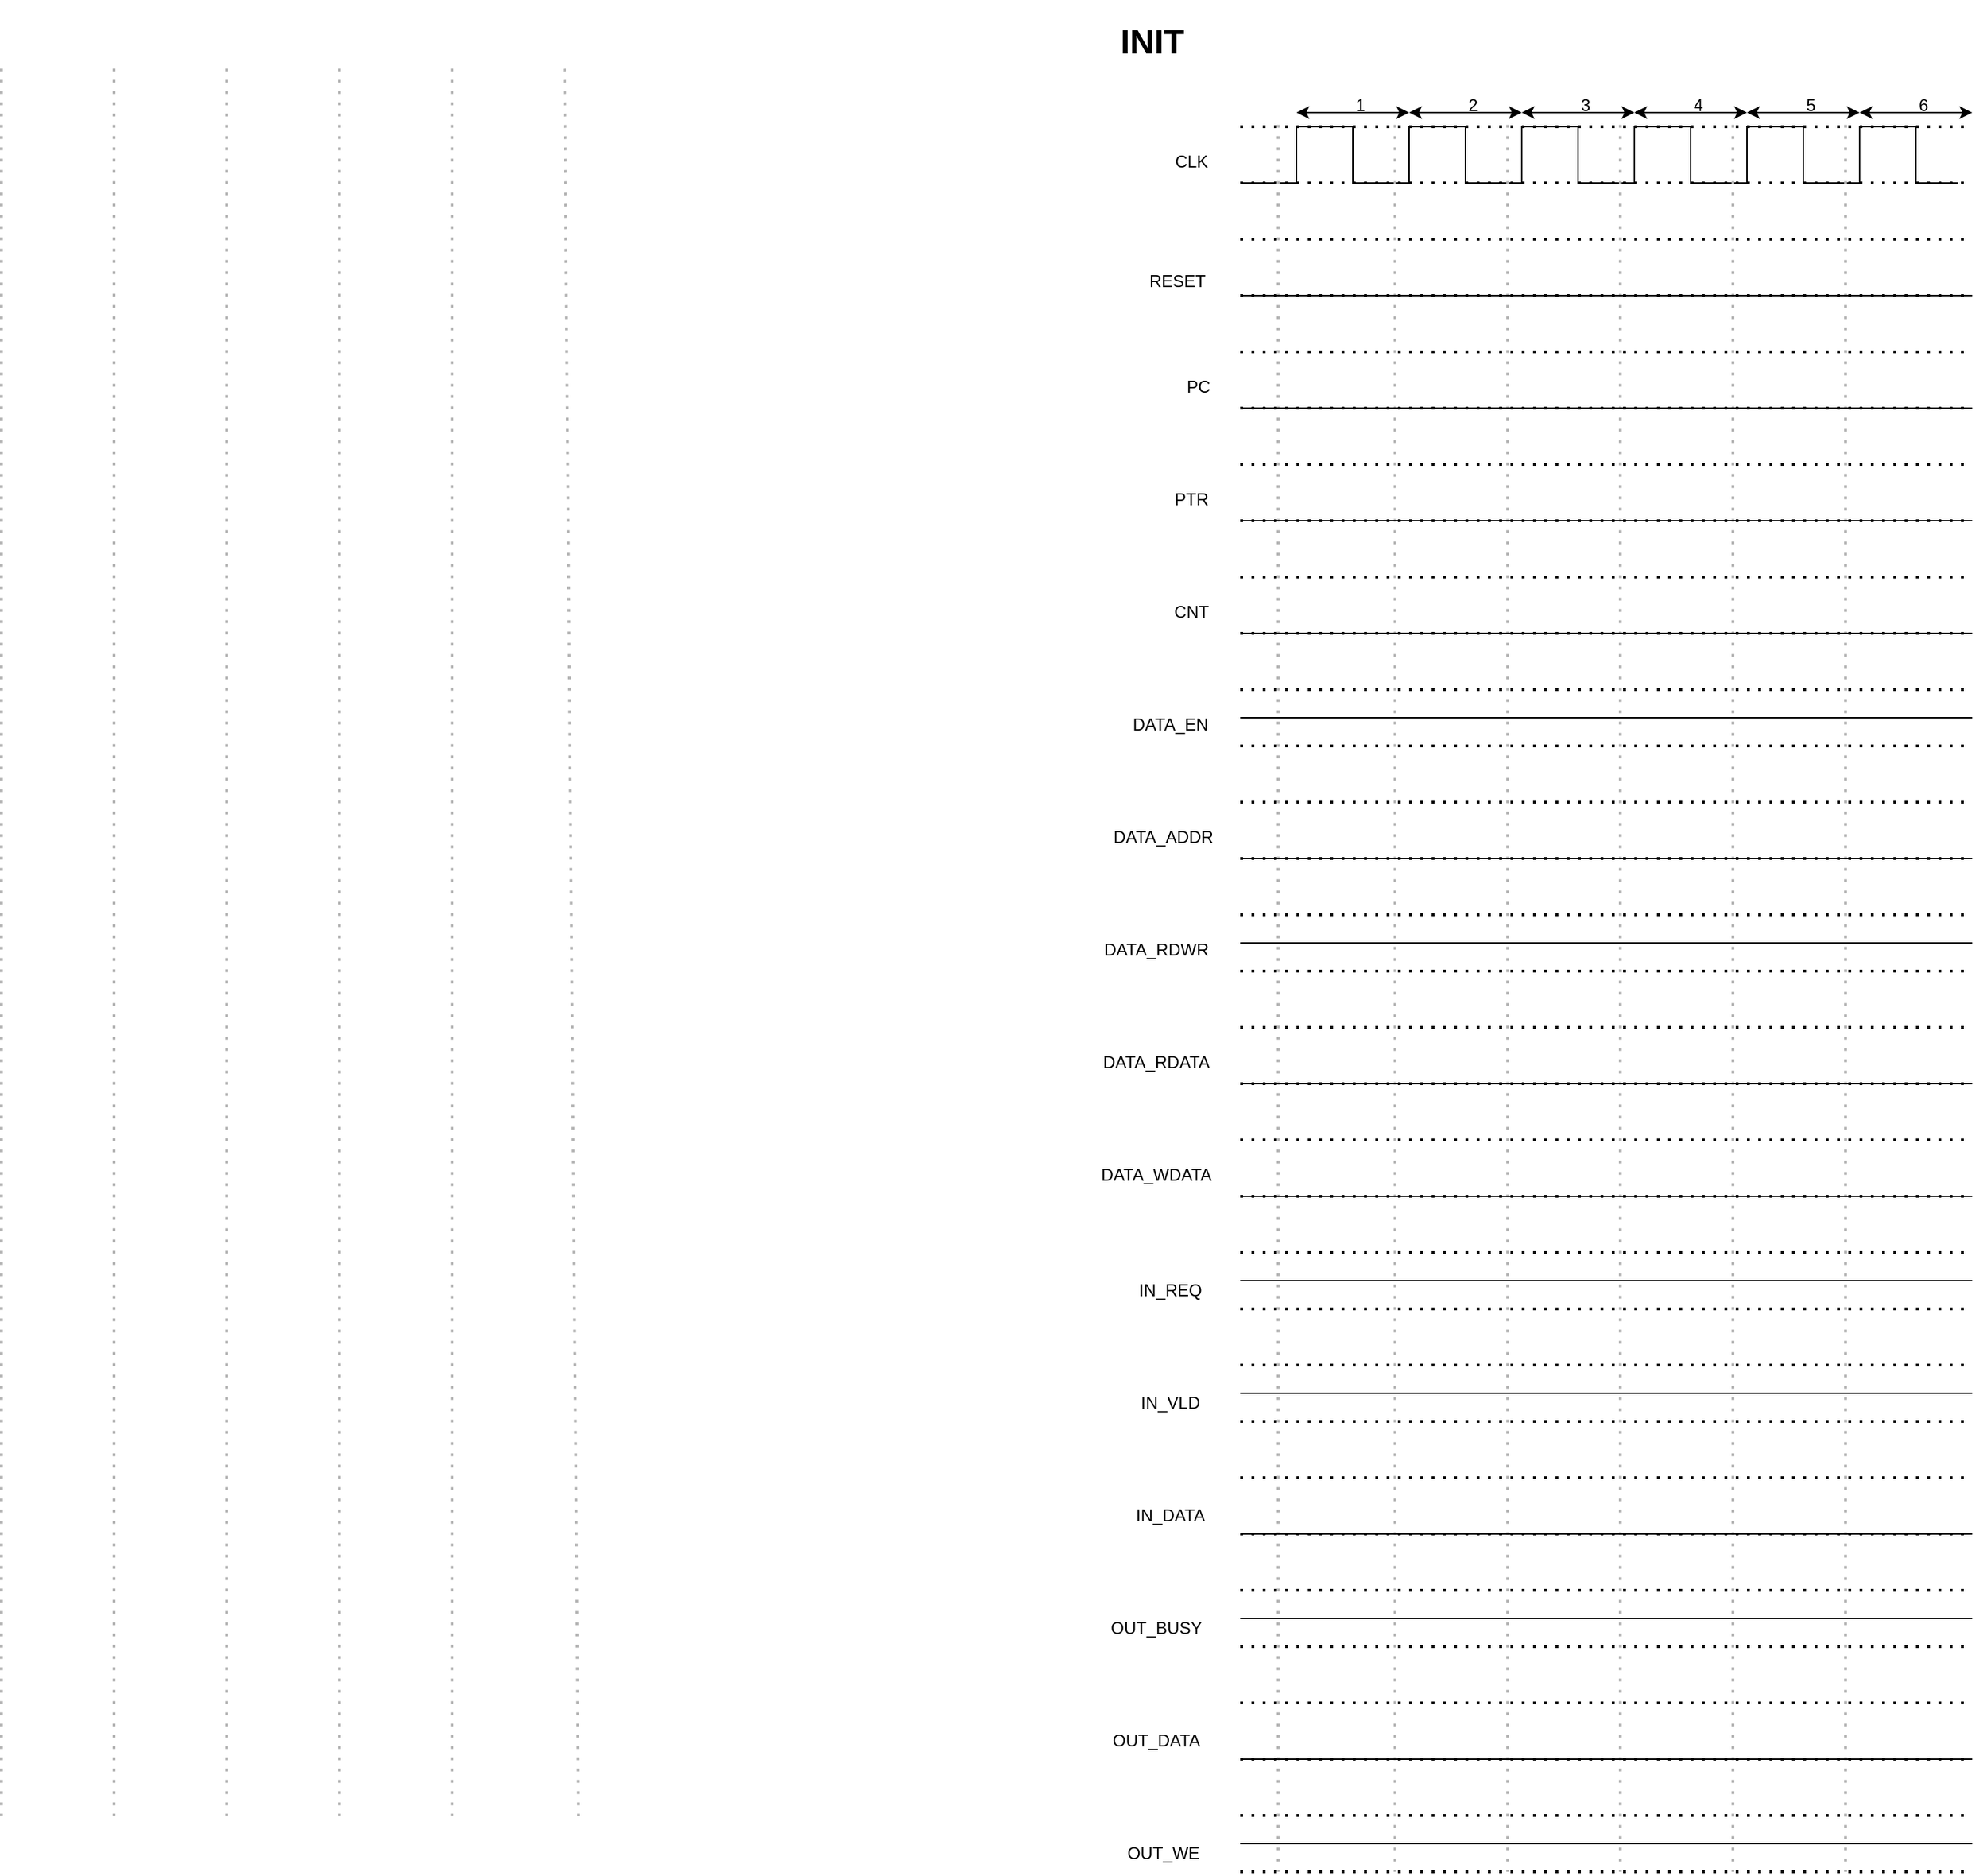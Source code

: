 <mxfile version="20.5.1" type="device"><diagram id="3kZvS5Xoc3xbKflERmO5" name="Stránka-1"><mxGraphModel dx="394" dy="613" grid="1" gridSize="10" guides="1" tooltips="1" connect="1" arrows="1" fold="1" page="1" pageScale="1" pageWidth="827" pageHeight="1169" math="0" shadow="0"><root><mxCell id="0"/><mxCell id="1" parent="0"/><mxCell id="cTPldeMfGf8yu8didGDX-88" value="" style="endArrow=none;dashed=1;html=1;dashPattern=1 3;strokeWidth=2;rounded=0;fontSize=12;strokeColor=#B3B3B3;" parent="1" edge="1"><mxGeometry width="50" height="50" relative="1" as="geometry"><mxPoint x="1080" y="78.81" as="sourcePoint"/><mxPoint x="1080" y="1320" as="targetPoint"/></mxGeometry></mxCell><mxCell id="cTPldeMfGf8yu8didGDX-89" value="" style="endArrow=none;dashed=1;html=1;dashPattern=1 3;strokeWidth=2;rounded=0;fontSize=12;strokeColor=#B3B3B3;" parent="1" edge="1"><mxGeometry width="50" height="50" relative="1" as="geometry"><mxPoint x="920" y="78.81" as="sourcePoint"/><mxPoint x="920" y="1320" as="targetPoint"/></mxGeometry></mxCell><mxCell id="cTPldeMfGf8yu8didGDX-90" value="" style="endArrow=none;dashed=1;html=1;dashPattern=1 3;strokeWidth=2;rounded=0;fontSize=12;strokeColor=#B3B3B3;" parent="1" edge="1"><mxGeometry width="50" height="50" relative="1" as="geometry"><mxPoint x="1000" y="78.81" as="sourcePoint"/><mxPoint x="1000" y="1320" as="targetPoint"/></mxGeometry></mxCell><mxCell id="cTPldeMfGf8yu8didGDX-91" value="" style="endArrow=none;dashed=1;html=1;dashPattern=1 3;strokeWidth=2;rounded=0;fontSize=12;strokeColor=#B3B3B3;" parent="1" edge="1"><mxGeometry width="50" height="50" relative="1" as="geometry"><mxPoint x="840" y="78.81" as="sourcePoint"/><mxPoint x="840" y="1320" as="targetPoint"/></mxGeometry></mxCell><mxCell id="cTPldeMfGf8yu8didGDX-92" value="" style="endArrow=none;dashed=1;html=1;dashPattern=1 3;strokeWidth=2;rounded=0;fontSize=12;strokeColor=#B3B3B3;" parent="1" edge="1"><mxGeometry width="50" height="50" relative="1" as="geometry"><mxPoint x="1160" y="78.81" as="sourcePoint"/><mxPoint x="1160" y="1320" as="targetPoint"/></mxGeometry></mxCell><mxCell id="cTPldeMfGf8yu8didGDX-93" value="" style="endArrow=none;dashed=1;html=1;dashPattern=1 3;strokeWidth=2;rounded=0;fontSize=12;strokeColor=#B3B3B3;" parent="1" edge="1"><mxGeometry width="50" height="50" relative="1" as="geometry"><mxPoint x="1240.0" y="78.81" as="sourcePoint"/><mxPoint x="1250" y="1320.457" as="targetPoint"/></mxGeometry></mxCell><mxCell id="cTPldeMfGf8yu8didGDX-152" value="&lt;h1&gt;INIT&lt;/h1&gt;" style="text;html=1;strokeColor=none;fillColor=none;spacing=5;spacingTop=-20;whiteSpace=wrap;overflow=hidden;rounded=0;fontSize=12;" parent="1" vertex="1"><mxGeometry x="1630" y="40" width="60" height="40" as="geometry"/></mxCell><mxCell id="cTPldeMfGf8yu8didGDX-153" value="" style="endArrow=none;dashed=1;html=1;dashPattern=1 3;strokeWidth=2;rounded=0;" parent="1" edge="1"><mxGeometry width="50" height="50" relative="1" as="geometry"><mxPoint x="1720" y="320" as="sourcePoint"/><mxPoint x="2240" y="320" as="targetPoint"/></mxGeometry></mxCell><mxCell id="cTPldeMfGf8yu8didGDX-154" value="" style="endArrow=none;dashed=1;html=1;dashPattern=1 3;strokeWidth=2;rounded=0;" parent="1" edge="1"><mxGeometry width="50" height="50" relative="1" as="geometry"><mxPoint x="1720" y="280" as="sourcePoint"/><mxPoint x="2240" y="280" as="targetPoint"/></mxGeometry></mxCell><mxCell id="cTPldeMfGf8yu8didGDX-155" value="&lt;span style=&quot;font-size: 12px;&quot;&gt;CLK&lt;/span&gt;" style="text;html=1;align=center;verticalAlign=middle;resizable=0;points=[];autosize=1;strokeColor=none;fillColor=none;fontSize=5;" parent="1" vertex="1"><mxGeometry x="1660" y="130" width="50" height="30" as="geometry"/></mxCell><mxCell id="cTPldeMfGf8yu8didGDX-156" value="DATA_EN" style="text;html=1;align=center;verticalAlign=middle;resizable=0;points=[];autosize=1;strokeColor=none;fillColor=none;fontSize=12;" parent="1" vertex="1"><mxGeometry x="1630" y="530" width="80" height="30" as="geometry"/></mxCell><mxCell id="cTPldeMfGf8yu8didGDX-157" value="" style="endArrow=none;dashed=1;html=1;dashPattern=1 3;strokeWidth=2;rounded=0;" parent="1" edge="1"><mxGeometry width="50" height="50" relative="1" as="geometry"><mxPoint x="1720" y="400.0" as="sourcePoint"/><mxPoint x="2240" y="400.0" as="targetPoint"/></mxGeometry></mxCell><mxCell id="cTPldeMfGf8yu8didGDX-158" value="" style="endArrow=none;dashed=1;html=1;dashPattern=1 3;strokeWidth=2;rounded=0;" parent="1" edge="1"><mxGeometry width="50" height="50" relative="1" as="geometry"><mxPoint x="1720" y="360.0" as="sourcePoint"/><mxPoint x="2240" y="360.0" as="targetPoint"/></mxGeometry></mxCell><mxCell id="cTPldeMfGf8yu8didGDX-159" value="" style="endArrow=none;dashed=1;html=1;dashPattern=1 3;strokeWidth=2;rounded=0;" parent="1" edge="1"><mxGeometry width="50" height="50" relative="1" as="geometry"><mxPoint x="1720" y="560.0" as="sourcePoint"/><mxPoint x="2240" y="560.0" as="targetPoint"/></mxGeometry></mxCell><mxCell id="cTPldeMfGf8yu8didGDX-160" value="" style="endArrow=none;dashed=1;html=1;dashPattern=1 3;strokeWidth=2;rounded=0;" parent="1" edge="1"><mxGeometry width="50" height="50" relative="1" as="geometry"><mxPoint x="1720" y="520.0" as="sourcePoint"/><mxPoint x="2240" y="520.0" as="targetPoint"/></mxGeometry></mxCell><mxCell id="cTPldeMfGf8yu8didGDX-161" value="PC" style="text;html=1;align=center;verticalAlign=middle;resizable=0;points=[];autosize=1;strokeColor=none;fillColor=none;fontSize=12;" parent="1" vertex="1"><mxGeometry x="1670" y="290" width="40" height="30" as="geometry"/></mxCell><mxCell id="cTPldeMfGf8yu8didGDX-162" value="PTR" style="text;html=1;align=center;verticalAlign=middle;resizable=0;points=[];autosize=1;strokeColor=none;fillColor=none;fontSize=12;" parent="1" vertex="1"><mxGeometry x="1660" y="370" width="50" height="30" as="geometry"/></mxCell><mxCell id="cTPldeMfGf8yu8didGDX-163" value="" style="endArrow=none;dashed=1;html=1;dashPattern=1 3;strokeWidth=2;rounded=0;" parent="1" edge="1"><mxGeometry width="50" height="50" relative="1" as="geometry"><mxPoint x="1720" y="640.0" as="sourcePoint"/><mxPoint x="2240" y="640.0" as="targetPoint"/></mxGeometry></mxCell><mxCell id="cTPldeMfGf8yu8didGDX-164" value="" style="endArrow=none;dashed=1;html=1;dashPattern=1 3;strokeWidth=2;rounded=0;" parent="1" edge="1"><mxGeometry width="50" height="50" relative="1" as="geometry"><mxPoint x="1720" y="600.0" as="sourcePoint"/><mxPoint x="2240" y="600.0" as="targetPoint"/></mxGeometry></mxCell><mxCell id="cTPldeMfGf8yu8didGDX-165" value="" style="endArrow=none;dashed=1;html=1;dashPattern=1 3;strokeWidth=2;rounded=0;" parent="1" edge="1"><mxGeometry width="50" height="50" relative="1" as="geometry"><mxPoint x="1720" y="720.0" as="sourcePoint"/><mxPoint x="2240" y="720.0" as="targetPoint"/></mxGeometry></mxCell><mxCell id="cTPldeMfGf8yu8didGDX-166" value="" style="endArrow=none;dashed=1;html=1;dashPattern=1 3;strokeWidth=2;rounded=0;" parent="1" edge="1"><mxGeometry width="50" height="50" relative="1" as="geometry"><mxPoint x="1720" y="680.0" as="sourcePoint"/><mxPoint x="2240" y="680.0" as="targetPoint"/></mxGeometry></mxCell><mxCell id="cTPldeMfGf8yu8didGDX-167" value="DATA_ADDR" style="text;html=1;align=center;verticalAlign=middle;resizable=0;points=[];autosize=1;strokeColor=none;fillColor=none;fontSize=12;" parent="1" vertex="1"><mxGeometry x="1620" y="610" width="90" height="30" as="geometry"/></mxCell><mxCell id="cTPldeMfGf8yu8didGDX-168" value="" style="endArrow=none;dashed=1;html=1;dashPattern=1 3;strokeWidth=2;rounded=0;" parent="1" edge="1"><mxGeometry width="50" height="50" relative="1" as="geometry"><mxPoint x="1720" y="800.0" as="sourcePoint"/><mxPoint x="2240" y="800.0" as="targetPoint"/></mxGeometry></mxCell><mxCell id="cTPldeMfGf8yu8didGDX-169" value="" style="endArrow=none;dashed=1;html=1;dashPattern=1 3;strokeWidth=2;rounded=0;" parent="1" edge="1"><mxGeometry width="50" height="50" relative="1" as="geometry"><mxPoint x="1720" y="760.0" as="sourcePoint"/><mxPoint x="2240" y="760.0" as="targetPoint"/></mxGeometry></mxCell><mxCell id="cTPldeMfGf8yu8didGDX-170" value="" style="endArrow=none;dashed=1;html=1;dashPattern=1 3;strokeWidth=2;rounded=0;" parent="1" edge="1"><mxGeometry width="50" height="50" relative="1" as="geometry"><mxPoint x="1720" y="880.0" as="sourcePoint"/><mxPoint x="2240" y="880.0" as="targetPoint"/></mxGeometry></mxCell><mxCell id="cTPldeMfGf8yu8didGDX-171" value="" style="endArrow=none;dashed=1;html=1;dashPattern=1 3;strokeWidth=2;rounded=0;" parent="1" edge="1"><mxGeometry width="50" height="50" relative="1" as="geometry"><mxPoint x="1720" y="840.0" as="sourcePoint"/><mxPoint x="2240" y="840.0" as="targetPoint"/></mxGeometry></mxCell><mxCell id="cTPldeMfGf8yu8didGDX-172" value="" style="endArrow=none;html=1;rounded=0;" parent="1" edge="1"><mxGeometry width="50" height="50" relative="1" as="geometry"><mxPoint x="1720" y="160" as="sourcePoint"/><mxPoint x="2230" y="160" as="targetPoint"/><Array as="points"><mxPoint x="1760" y="160"/><mxPoint x="1760" y="120"/><mxPoint x="1800" y="120"/><mxPoint x="1800" y="160"/><mxPoint x="1840" y="160"/><mxPoint x="1840" y="120"/><mxPoint x="1880" y="120"/><mxPoint x="1880" y="160"/><mxPoint x="1920" y="160"/><mxPoint x="1920" y="120"/><mxPoint x="1960" y="120"/><mxPoint x="1960" y="160"/><mxPoint x="2000" y="160"/><mxPoint x="2000" y="120"/><mxPoint x="2040" y="120"/><mxPoint x="2040" y="160"/><mxPoint x="2080" y="160"/><mxPoint x="2080" y="120"/><mxPoint x="2120" y="120"/><mxPoint x="2120" y="160"/><mxPoint x="2160" y="160"/><mxPoint x="2160" y="120"/><mxPoint x="2200" y="120"/><mxPoint x="2200" y="160"/></Array></mxGeometry></mxCell><mxCell id="cTPldeMfGf8yu8didGDX-173" value="" style="endArrow=none;dashed=1;html=1;dashPattern=1 3;strokeWidth=2;rounded=0;startArrow=none;" parent="1" edge="1"><mxGeometry width="50" height="50" relative="1" as="geometry"><mxPoint x="1720" y="120" as="sourcePoint"/><mxPoint x="2240" y="120" as="targetPoint"/></mxGeometry></mxCell><mxCell id="cTPldeMfGf8yu8didGDX-174" value="" style="endArrow=none;dashed=1;html=1;dashPattern=1 3;strokeWidth=2;rounded=0;" parent="1" edge="1"><mxGeometry width="50" height="50" relative="1" as="geometry"><mxPoint x="1720" y="160" as="sourcePoint"/><mxPoint x="2240" y="160" as="targetPoint"/></mxGeometry></mxCell><mxCell id="cTPldeMfGf8yu8didGDX-175" value="DATA_RDWR" style="text;html=1;align=center;verticalAlign=middle;resizable=0;points=[];autosize=1;strokeColor=none;fillColor=none;fontSize=12;" parent="1" vertex="1"><mxGeometry x="1610" y="690" width="100" height="30" as="geometry"/></mxCell><mxCell id="cTPldeMfGf8yu8didGDX-176" value="DATA_RDATA" style="text;html=1;align=center;verticalAlign=middle;resizable=0;points=[];autosize=1;strokeColor=none;fillColor=none;fontSize=12;" parent="1" vertex="1"><mxGeometry x="1610" y="770" width="100" height="30" as="geometry"/></mxCell><mxCell id="cTPldeMfGf8yu8didGDX-177" value="DATA_WDATA" style="text;html=1;align=center;verticalAlign=middle;resizable=0;points=[];autosize=1;strokeColor=none;fillColor=none;fontSize=12;" parent="1" vertex="1"><mxGeometry x="1610" y="850" width="100" height="30" as="geometry"/></mxCell><mxCell id="cTPldeMfGf8yu8didGDX-178" value="" style="endArrow=none;dashed=1;html=1;dashPattern=1 3;strokeWidth=2;rounded=0;" parent="1" edge="1"><mxGeometry width="50" height="50" relative="1" as="geometry"><mxPoint x="1720" y="480.0" as="sourcePoint"/><mxPoint x="2240" y="480.0" as="targetPoint"/></mxGeometry></mxCell><mxCell id="cTPldeMfGf8yu8didGDX-179" value="" style="endArrow=none;dashed=1;html=1;dashPattern=1 3;strokeWidth=2;rounded=0;" parent="1" edge="1"><mxGeometry width="50" height="50" relative="1" as="geometry"><mxPoint x="1720" y="440.0" as="sourcePoint"/><mxPoint x="2240" y="440.0" as="targetPoint"/></mxGeometry></mxCell><mxCell id="cTPldeMfGf8yu8didGDX-180" value="CNT" style="text;html=1;align=center;verticalAlign=middle;resizable=0;points=[];autosize=1;strokeColor=none;fillColor=none;fontSize=12;" parent="1" vertex="1"><mxGeometry x="1660" y="450" width="50" height="30" as="geometry"/></mxCell><mxCell id="cTPldeMfGf8yu8didGDX-181" value="" style="endArrow=none;dashed=1;html=1;dashPattern=1 3;strokeWidth=2;rounded=0;fontSize=12;strokeColor=#B3B3B3;" parent="1" edge="1"><mxGeometry width="50" height="50" relative="1" as="geometry"><mxPoint x="1990" y="118.81" as="sourcePoint"/><mxPoint x="1990" y="1360" as="targetPoint"/></mxGeometry></mxCell><mxCell id="cTPldeMfGf8yu8didGDX-182" value="" style="endArrow=none;dashed=1;html=1;dashPattern=1 3;strokeWidth=2;rounded=0;fontSize=12;strokeColor=#B3B3B3;" parent="1" edge="1"><mxGeometry width="50" height="50" relative="1" as="geometry"><mxPoint x="1830" y="118.81" as="sourcePoint"/><mxPoint x="1830" y="1360" as="targetPoint"/></mxGeometry></mxCell><mxCell id="cTPldeMfGf8yu8didGDX-183" value="" style="endArrow=none;dashed=1;html=1;dashPattern=1 3;strokeWidth=2;rounded=0;fontSize=12;strokeColor=#B3B3B3;" parent="1" edge="1"><mxGeometry width="50" height="50" relative="1" as="geometry"><mxPoint x="1910" y="118.81" as="sourcePoint"/><mxPoint x="1910" y="1360" as="targetPoint"/></mxGeometry></mxCell><mxCell id="cTPldeMfGf8yu8didGDX-184" value="" style="endArrow=none;dashed=1;html=1;dashPattern=1 3;strokeWidth=2;rounded=0;fontSize=12;strokeColor=#B3B3B3;" parent="1" edge="1"><mxGeometry width="50" height="50" relative="1" as="geometry"><mxPoint x="1747" y="118.81" as="sourcePoint"/><mxPoint x="1747" y="1360" as="targetPoint"/></mxGeometry></mxCell><mxCell id="cTPldeMfGf8yu8didGDX-185" value="" style="endArrow=none;dashed=1;html=1;dashPattern=1 3;strokeWidth=2;rounded=0;fontSize=12;strokeColor=#B3B3B3;" parent="1" edge="1"><mxGeometry width="50" height="50" relative="1" as="geometry"><mxPoint x="2070" y="118.81" as="sourcePoint"/><mxPoint x="2070" y="1360" as="targetPoint"/></mxGeometry></mxCell><mxCell id="cTPldeMfGf8yu8didGDX-186" value="" style="endArrow=none;dashed=1;html=1;dashPattern=1 3;strokeWidth=2;rounded=0;fontSize=12;strokeColor=#B3B3B3;" parent="1" edge="1"><mxGeometry width="50" height="50" relative="1" as="geometry"><mxPoint x="2150" y="118.81" as="sourcePoint"/><mxPoint x="2150" y="1360" as="targetPoint"/></mxGeometry></mxCell><mxCell id="cTPldeMfGf8yu8didGDX-187" value="" style="endArrow=none;dashed=1;html=1;dashPattern=1 3;strokeWidth=2;rounded=0;" parent="1" edge="1"><mxGeometry width="50" height="50" relative="1" as="geometry"><mxPoint x="1720" y="240" as="sourcePoint"/><mxPoint x="2240" y="240" as="targetPoint"/></mxGeometry></mxCell><mxCell id="cTPldeMfGf8yu8didGDX-188" value="" style="endArrow=none;dashed=1;html=1;dashPattern=1 3;strokeWidth=2;rounded=0;" parent="1" edge="1"><mxGeometry width="50" height="50" relative="1" as="geometry"><mxPoint x="1720" y="200" as="sourcePoint"/><mxPoint x="2240" y="200" as="targetPoint"/></mxGeometry></mxCell><mxCell id="cTPldeMfGf8yu8didGDX-189" value="&lt;font style=&quot;font-size: 12px;&quot;&gt;RESET&lt;/font&gt;" style="text;html=1;align=center;verticalAlign=middle;resizable=0;points=[];autosize=1;strokeColor=none;fillColor=none;fontSize=8;" parent="1" vertex="1"><mxGeometry x="1645" y="215" width="60" height="30" as="geometry"/></mxCell><mxCell id="cTPldeMfGf8yu8didGDX-190" value="" style="endArrow=none;dashed=1;html=1;dashPattern=1 3;strokeWidth=2;rounded=0;" parent="1" edge="1"><mxGeometry width="50" height="50" relative="1" as="geometry"><mxPoint x="1720" y="1040" as="sourcePoint"/><mxPoint x="2240" y="1040" as="targetPoint"/></mxGeometry></mxCell><mxCell id="cTPldeMfGf8yu8didGDX-191" value="" style="endArrow=none;dashed=1;html=1;dashPattern=1 3;strokeWidth=2;rounded=0;" parent="1" edge="1"><mxGeometry width="50" height="50" relative="1" as="geometry"><mxPoint x="1720" y="1000.0" as="sourcePoint"/><mxPoint x="2240" y="1000.0" as="targetPoint"/></mxGeometry></mxCell><mxCell id="cTPldeMfGf8yu8didGDX-192" value="" style="endArrow=none;dashed=1;html=1;dashPattern=1 3;strokeWidth=2;rounded=0;" parent="1" edge="1"><mxGeometry width="50" height="50" relative="1" as="geometry"><mxPoint x="1720" y="1120" as="sourcePoint"/><mxPoint x="2240" y="1120" as="targetPoint"/></mxGeometry></mxCell><mxCell id="cTPldeMfGf8yu8didGDX-193" value="" style="endArrow=none;dashed=1;html=1;dashPattern=1 3;strokeWidth=2;rounded=0;" parent="1" edge="1"><mxGeometry width="50" height="50" relative="1" as="geometry"><mxPoint x="1720" y="1080" as="sourcePoint"/><mxPoint x="2240" y="1080" as="targetPoint"/></mxGeometry></mxCell><mxCell id="cTPldeMfGf8yu8didGDX-194" value="" style="endArrow=none;dashed=1;html=1;dashPattern=1 3;strokeWidth=2;rounded=0;" parent="1" edge="1"><mxGeometry width="50" height="50" relative="1" as="geometry"><mxPoint x="1720" y="1200" as="sourcePoint"/><mxPoint x="2240" y="1200" as="targetPoint"/></mxGeometry></mxCell><mxCell id="cTPldeMfGf8yu8didGDX-195" value="" style="endArrow=none;dashed=1;html=1;dashPattern=1 3;strokeWidth=2;rounded=0;" parent="1" edge="1"><mxGeometry width="50" height="50" relative="1" as="geometry"><mxPoint x="1720" y="1160" as="sourcePoint"/><mxPoint x="2240" y="1160" as="targetPoint"/></mxGeometry></mxCell><mxCell id="cTPldeMfGf8yu8didGDX-196" value="" style="endArrow=none;dashed=1;html=1;dashPattern=1 3;strokeWidth=2;rounded=0;" parent="1" edge="1"><mxGeometry width="50" height="50" relative="1" as="geometry"><mxPoint x="1720" y="1280" as="sourcePoint"/><mxPoint x="2240" y="1280" as="targetPoint"/></mxGeometry></mxCell><mxCell id="cTPldeMfGf8yu8didGDX-197" value="" style="endArrow=none;dashed=1;html=1;dashPattern=1 3;strokeWidth=2;rounded=0;" parent="1" edge="1"><mxGeometry width="50" height="50" relative="1" as="geometry"><mxPoint x="1720" y="1240" as="sourcePoint"/><mxPoint x="2240" y="1240" as="targetPoint"/></mxGeometry></mxCell><mxCell id="cTPldeMfGf8yu8didGDX-198" value="" style="endArrow=none;dashed=1;html=1;dashPattern=1 3;strokeWidth=2;rounded=0;" parent="1" edge="1"><mxGeometry width="50" height="50" relative="1" as="geometry"><mxPoint x="1720" y="1360" as="sourcePoint"/><mxPoint x="2240" y="1360" as="targetPoint"/></mxGeometry></mxCell><mxCell id="cTPldeMfGf8yu8didGDX-199" value="" style="endArrow=none;dashed=1;html=1;dashPattern=1 3;strokeWidth=2;rounded=0;" parent="1" edge="1"><mxGeometry width="50" height="50" relative="1" as="geometry"><mxPoint x="1720" y="1320" as="sourcePoint"/><mxPoint x="2240" y="1320" as="targetPoint"/></mxGeometry></mxCell><mxCell id="cTPldeMfGf8yu8didGDX-200" value="" style="endArrow=none;dashed=1;html=1;dashPattern=1 3;strokeWidth=2;rounded=0;" parent="1" edge="1"><mxGeometry width="50" height="50" relative="1" as="geometry"><mxPoint x="1720" y="960.0" as="sourcePoint"/><mxPoint x="2240" y="960.0" as="targetPoint"/></mxGeometry></mxCell><mxCell id="cTPldeMfGf8yu8didGDX-201" value="" style="endArrow=none;dashed=1;html=1;dashPattern=1 3;strokeWidth=2;rounded=0;" parent="1" edge="1"><mxGeometry width="50" height="50" relative="1" as="geometry"><mxPoint x="1720" y="920.0" as="sourcePoint"/><mxPoint x="2240" y="920.0" as="targetPoint"/></mxGeometry></mxCell><mxCell id="cTPldeMfGf8yu8didGDX-202" value="&lt;font style=&quot;font-size: 12px;&quot;&gt;IN_REQ&lt;/font&gt;" style="text;html=1;align=center;verticalAlign=middle;resizable=0;points=[];autosize=1;strokeColor=none;fillColor=none;fontSize=15;" parent="1" vertex="1"><mxGeometry x="1635" y="930" width="70" height="30" as="geometry"/></mxCell><mxCell id="cTPldeMfGf8yu8didGDX-203" value="&lt;font style=&quot;font-size: 12px;&quot;&gt;IN_VLD&lt;/font&gt;" style="text;html=1;align=center;verticalAlign=middle;resizable=0;points=[];autosize=1;strokeColor=none;fillColor=none;fontSize=15;" parent="1" vertex="1"><mxGeometry x="1635" y="1010" width="70" height="30" as="geometry"/></mxCell><mxCell id="cTPldeMfGf8yu8didGDX-204" value="&lt;font style=&quot;font-size: 12px;&quot;&gt;IN_DATA&lt;/font&gt;" style="text;html=1;align=center;verticalAlign=middle;resizable=0;points=[];autosize=1;strokeColor=none;fillColor=none;fontSize=15;" parent="1" vertex="1"><mxGeometry x="1635" y="1090" width="70" height="30" as="geometry"/></mxCell><mxCell id="cTPldeMfGf8yu8didGDX-205" value="&lt;font style=&quot;font-size: 12px;&quot;&gt;OUT_BUSY&lt;/font&gt;" style="text;html=1;align=center;verticalAlign=middle;resizable=0;points=[];autosize=1;strokeColor=none;fillColor=none;fontSize=15;" parent="1" vertex="1"><mxGeometry x="1615" y="1170" width="90" height="30" as="geometry"/></mxCell><mxCell id="cTPldeMfGf8yu8didGDX-206" value="&lt;font style=&quot;font-size: 12px;&quot;&gt;OUT_DATA&lt;/font&gt;" style="text;html=1;align=center;verticalAlign=middle;resizable=0;points=[];autosize=1;strokeColor=none;fillColor=none;fontSize=15;" parent="1" vertex="1"><mxGeometry x="1615" y="1250" width="90" height="30" as="geometry"/></mxCell><mxCell id="cTPldeMfGf8yu8didGDX-207" value="&lt;font style=&quot;font-size: 12px;&quot;&gt;OUT_WE&lt;/font&gt;" style="text;html=1;align=center;verticalAlign=middle;resizable=0;points=[];autosize=1;strokeColor=none;fillColor=none;fontSize=15;" parent="1" vertex="1"><mxGeometry x="1630" y="1330" width="70" height="30" as="geometry"/></mxCell><mxCell id="cTPldeMfGf8yu8didGDX-208" value="" style="endArrow=none;html=1;rounded=0;strokeColor=#000000;fontSize=15;" parent="1" edge="1"><mxGeometry width="50" height="50" relative="1" as="geometry"><mxPoint x="1720" y="240" as="sourcePoint"/><mxPoint x="2240" y="240" as="targetPoint"/></mxGeometry></mxCell><mxCell id="cTPldeMfGf8yu8didGDX-209" value="" style="endArrow=none;html=1;rounded=0;strokeColor=#000000;fontSize=15;" parent="1" edge="1"><mxGeometry width="50" height="50" relative="1" as="geometry"><mxPoint x="1720" y="320" as="sourcePoint"/><mxPoint x="2240" y="320" as="targetPoint"/><Array as="points"/></mxGeometry></mxCell><mxCell id="cTPldeMfGf8yu8didGDX-210" value="" style="endArrow=none;html=1;rounded=0;strokeColor=#000000;fontSize=15;" parent="1" edge="1"><mxGeometry width="50" height="50" relative="1" as="geometry"><mxPoint x="1720" y="540.0" as="sourcePoint"/><mxPoint x="2240" y="540.0" as="targetPoint"/></mxGeometry></mxCell><mxCell id="cTPldeMfGf8yu8didGDX-211" value="" style="endArrow=none;html=1;rounded=0;strokeColor=#000000;fontSize=15;" parent="1" edge="1"><mxGeometry width="50" height="50" relative="1" as="geometry"><mxPoint x="1720" y="640.0" as="sourcePoint"/><mxPoint x="2240" y="640.0" as="targetPoint"/></mxGeometry></mxCell><mxCell id="cTPldeMfGf8yu8didGDX-212" value="" style="endArrow=none;html=1;rounded=0;strokeColor=#000000;fontSize=15;" parent="1" edge="1"><mxGeometry width="50" height="50" relative="1" as="geometry"><mxPoint x="1720" y="700.0" as="sourcePoint"/><mxPoint x="2240" y="700.0" as="targetPoint"/></mxGeometry></mxCell><mxCell id="cTPldeMfGf8yu8didGDX-213" value="" style="endArrow=none;html=1;rounded=0;strokeColor=#000000;fontSize=15;" parent="1" edge="1"><mxGeometry width="50" height="50" relative="1" as="geometry"><mxPoint x="1720" y="800.0" as="sourcePoint"/><mxPoint x="2240" y="800.0" as="targetPoint"/></mxGeometry></mxCell><mxCell id="cTPldeMfGf8yu8didGDX-214" value="" style="endArrow=none;html=1;rounded=0;strokeColor=#000000;fontSize=15;" parent="1" edge="1"><mxGeometry width="50" height="50" relative="1" as="geometry"><mxPoint x="1720" y="880.0" as="sourcePoint"/><mxPoint x="2240" y="880.0" as="targetPoint"/></mxGeometry></mxCell><mxCell id="cTPldeMfGf8yu8didGDX-215" value="" style="endArrow=none;html=1;rounded=0;strokeColor=#000000;fontSize=15;" parent="1" edge="1"><mxGeometry width="50" height="50" relative="1" as="geometry"><mxPoint x="1720" y="940.0" as="sourcePoint"/><mxPoint x="2240" y="940.0" as="targetPoint"/></mxGeometry></mxCell><mxCell id="cTPldeMfGf8yu8didGDX-216" value="" style="endArrow=none;html=1;rounded=0;strokeColor=#000000;fontSize=15;" parent="1" edge="1"><mxGeometry width="50" height="50" relative="1" as="geometry"><mxPoint x="1720" y="1020.0" as="sourcePoint"/><mxPoint x="2240" y="1020.0" as="targetPoint"/></mxGeometry></mxCell><mxCell id="cTPldeMfGf8yu8didGDX-217" value="" style="endArrow=none;html=1;rounded=0;strokeColor=#000000;fontSize=15;" parent="1" edge="1"><mxGeometry width="50" height="50" relative="1" as="geometry"><mxPoint x="1720" y="1120" as="sourcePoint"/><mxPoint x="2240" y="1120" as="targetPoint"/></mxGeometry></mxCell><mxCell id="cTPldeMfGf8yu8didGDX-218" value="" style="endArrow=none;html=1;rounded=0;strokeColor=#000000;fontSize=15;" parent="1" edge="1"><mxGeometry width="50" height="50" relative="1" as="geometry"><mxPoint x="1720" y="1180" as="sourcePoint"/><mxPoint x="2240" y="1180" as="targetPoint"/></mxGeometry></mxCell><mxCell id="cTPldeMfGf8yu8didGDX-219" value="" style="endArrow=none;html=1;rounded=0;strokeColor=#000000;fontSize=15;" parent="1" edge="1"><mxGeometry width="50" height="50" relative="1" as="geometry"><mxPoint x="1720" y="1280" as="sourcePoint"/><mxPoint x="2240" y="1280" as="targetPoint"/></mxGeometry></mxCell><mxCell id="cTPldeMfGf8yu8didGDX-220" value="" style="endArrow=none;html=1;rounded=0;strokeColor=#000000;fontSize=15;" parent="1" edge="1"><mxGeometry width="50" height="50" relative="1" as="geometry"><mxPoint x="1720" y="1340" as="sourcePoint"/><mxPoint x="2240" y="1340" as="targetPoint"/></mxGeometry></mxCell><mxCell id="cTPldeMfGf8yu8didGDX-221" value="" style="endArrow=none;html=1;rounded=0;strokeColor=#000000;fontSize=15;" parent="1" edge="1"><mxGeometry width="50" height="50" relative="1" as="geometry"><mxPoint x="1720" y="400.0" as="sourcePoint"/><mxPoint x="2240" y="400.0" as="targetPoint"/><Array as="points"/></mxGeometry></mxCell><mxCell id="cTPldeMfGf8yu8didGDX-222" value="" style="endArrow=none;html=1;rounded=0;strokeColor=#000000;fontSize=15;" parent="1" edge="1"><mxGeometry width="50" height="50" relative="1" as="geometry"><mxPoint x="1720" y="480.0" as="sourcePoint"/><mxPoint x="2240" y="480.0" as="targetPoint"/><Array as="points"/></mxGeometry></mxCell><mxCell id="cTPldeMfGf8yu8didGDX-223" value="" style="endArrow=none;dashed=1;html=1;dashPattern=1 3;strokeWidth=2;rounded=0;" parent="1" edge="1"><mxGeometry width="50" height="50" relative="1" as="geometry"><mxPoint x="1760" y="120" as="sourcePoint"/><mxPoint x="1760" y="120" as="targetPoint"/></mxGeometry></mxCell><mxCell id="cTPldeMfGf8yu8didGDX-294" value="" style="endArrow=classic;startArrow=classic;html=1;rounded=0;strokeColor=#000000;fontSize=12;" parent="1" edge="1"><mxGeometry width="50" height="50" relative="1" as="geometry"><mxPoint x="1760" y="110" as="sourcePoint"/><mxPoint x="1840" y="110" as="targetPoint"/></mxGeometry></mxCell><mxCell id="cTPldeMfGf8yu8didGDX-295" value="" style="endArrow=classic;startArrow=classic;html=1;rounded=0;strokeColor=#000000;fontSize=12;" parent="1" edge="1"><mxGeometry width="50" height="50" relative="1" as="geometry"><mxPoint x="1840" y="110" as="sourcePoint"/><mxPoint x="1920" y="110" as="targetPoint"/></mxGeometry></mxCell><mxCell id="cTPldeMfGf8yu8didGDX-296" value="" style="endArrow=classic;startArrow=classic;html=1;rounded=0;strokeColor=#000000;fontSize=12;" parent="1" edge="1"><mxGeometry width="50" height="50" relative="1" as="geometry"><mxPoint x="1920" y="110" as="sourcePoint"/><mxPoint x="2000" y="110" as="targetPoint"/></mxGeometry></mxCell><mxCell id="cTPldeMfGf8yu8didGDX-297" value="" style="endArrow=classic;startArrow=classic;html=1;rounded=0;strokeColor=#000000;fontSize=12;" parent="1" edge="1"><mxGeometry width="50" height="50" relative="1" as="geometry"><mxPoint x="2000" y="110" as="sourcePoint"/><mxPoint x="2080" y="110" as="targetPoint"/></mxGeometry></mxCell><mxCell id="cTPldeMfGf8yu8didGDX-298" value="" style="endArrow=classic;startArrow=classic;html=1;rounded=0;strokeColor=#000000;fontSize=12;" parent="1" edge="1"><mxGeometry width="50" height="50" relative="1" as="geometry"><mxPoint x="2080" y="110" as="sourcePoint"/><mxPoint x="2160" y="110" as="targetPoint"/></mxGeometry></mxCell><mxCell id="cTPldeMfGf8yu8didGDX-299" value="" style="endArrow=classic;startArrow=classic;html=1;rounded=0;strokeColor=#000000;fontSize=12;" parent="1" edge="1"><mxGeometry width="50" height="50" relative="1" as="geometry"><mxPoint x="2160" y="110" as="sourcePoint"/><mxPoint x="2240" y="110" as="targetPoint"/></mxGeometry></mxCell><mxCell id="cTPldeMfGf8yu8didGDX-300" value="1" style="text;html=1;align=center;verticalAlign=middle;resizable=0;points=[];autosize=1;strokeColor=none;fillColor=none;fontSize=12;" parent="1" vertex="1"><mxGeometry x="1790" y="90" width="30" height="30" as="geometry"/></mxCell><mxCell id="cTPldeMfGf8yu8didGDX-301" value="2" style="text;html=1;align=center;verticalAlign=middle;resizable=0;points=[];autosize=1;strokeColor=none;fillColor=none;fontSize=12;" parent="1" vertex="1"><mxGeometry x="1870" y="90" width="30" height="30" as="geometry"/></mxCell><mxCell id="cTPldeMfGf8yu8didGDX-302" value="3" style="text;html=1;align=center;verticalAlign=middle;resizable=0;points=[];autosize=1;strokeColor=none;fillColor=none;fontSize=12;" parent="1" vertex="1"><mxGeometry x="1950" y="90" width="30" height="30" as="geometry"/></mxCell><mxCell id="cTPldeMfGf8yu8didGDX-303" value="4" style="text;html=1;align=center;verticalAlign=middle;resizable=0;points=[];autosize=1;strokeColor=none;fillColor=none;fontSize=12;" parent="1" vertex="1"><mxGeometry x="2030" y="90" width="30" height="30" as="geometry"/></mxCell><mxCell id="cTPldeMfGf8yu8didGDX-304" value="5" style="text;html=1;align=center;verticalAlign=middle;resizable=0;points=[];autosize=1;strokeColor=none;fillColor=none;fontSize=12;" parent="1" vertex="1"><mxGeometry x="2110" y="90" width="30" height="30" as="geometry"/></mxCell><mxCell id="cTPldeMfGf8yu8didGDX-305" value="6" style="text;html=1;align=center;verticalAlign=middle;resizable=0;points=[];autosize=1;strokeColor=none;fillColor=none;fontSize=12;" parent="1" vertex="1"><mxGeometry x="2190" y="90" width="30" height="30" as="geometry"/></mxCell></root></mxGraphModel></diagram></mxfile>
